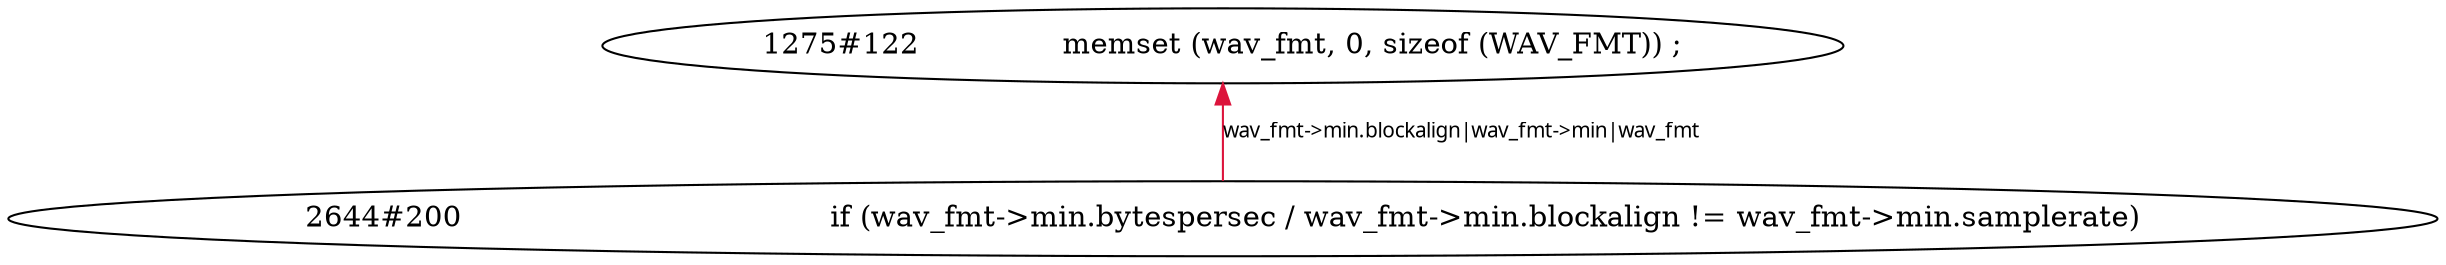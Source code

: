 digraph tiantgraph{
rankdir="BT";
"1275#122		memset (wav_fmt, 0, sizeof (WAV_FMT)) ;";
"2644#200					if (wav_fmt->min.bytespersec / wav_fmt->min.blockalign != wav_fmt->min.samplerate)";
edge [fontname = "Verdana", fontsize = 10, color="crimson", style="solid"];
"2644#200					if (wav_fmt->min.bytespersec / wav_fmt->min.blockalign != wav_fmt->min.samplerate)"->"1275#122		memset (wav_fmt, 0, sizeof (WAV_FMT)) ;"[label="wav_fmt->min.blockalign|wav_fmt->min|wav_fmt"];
}